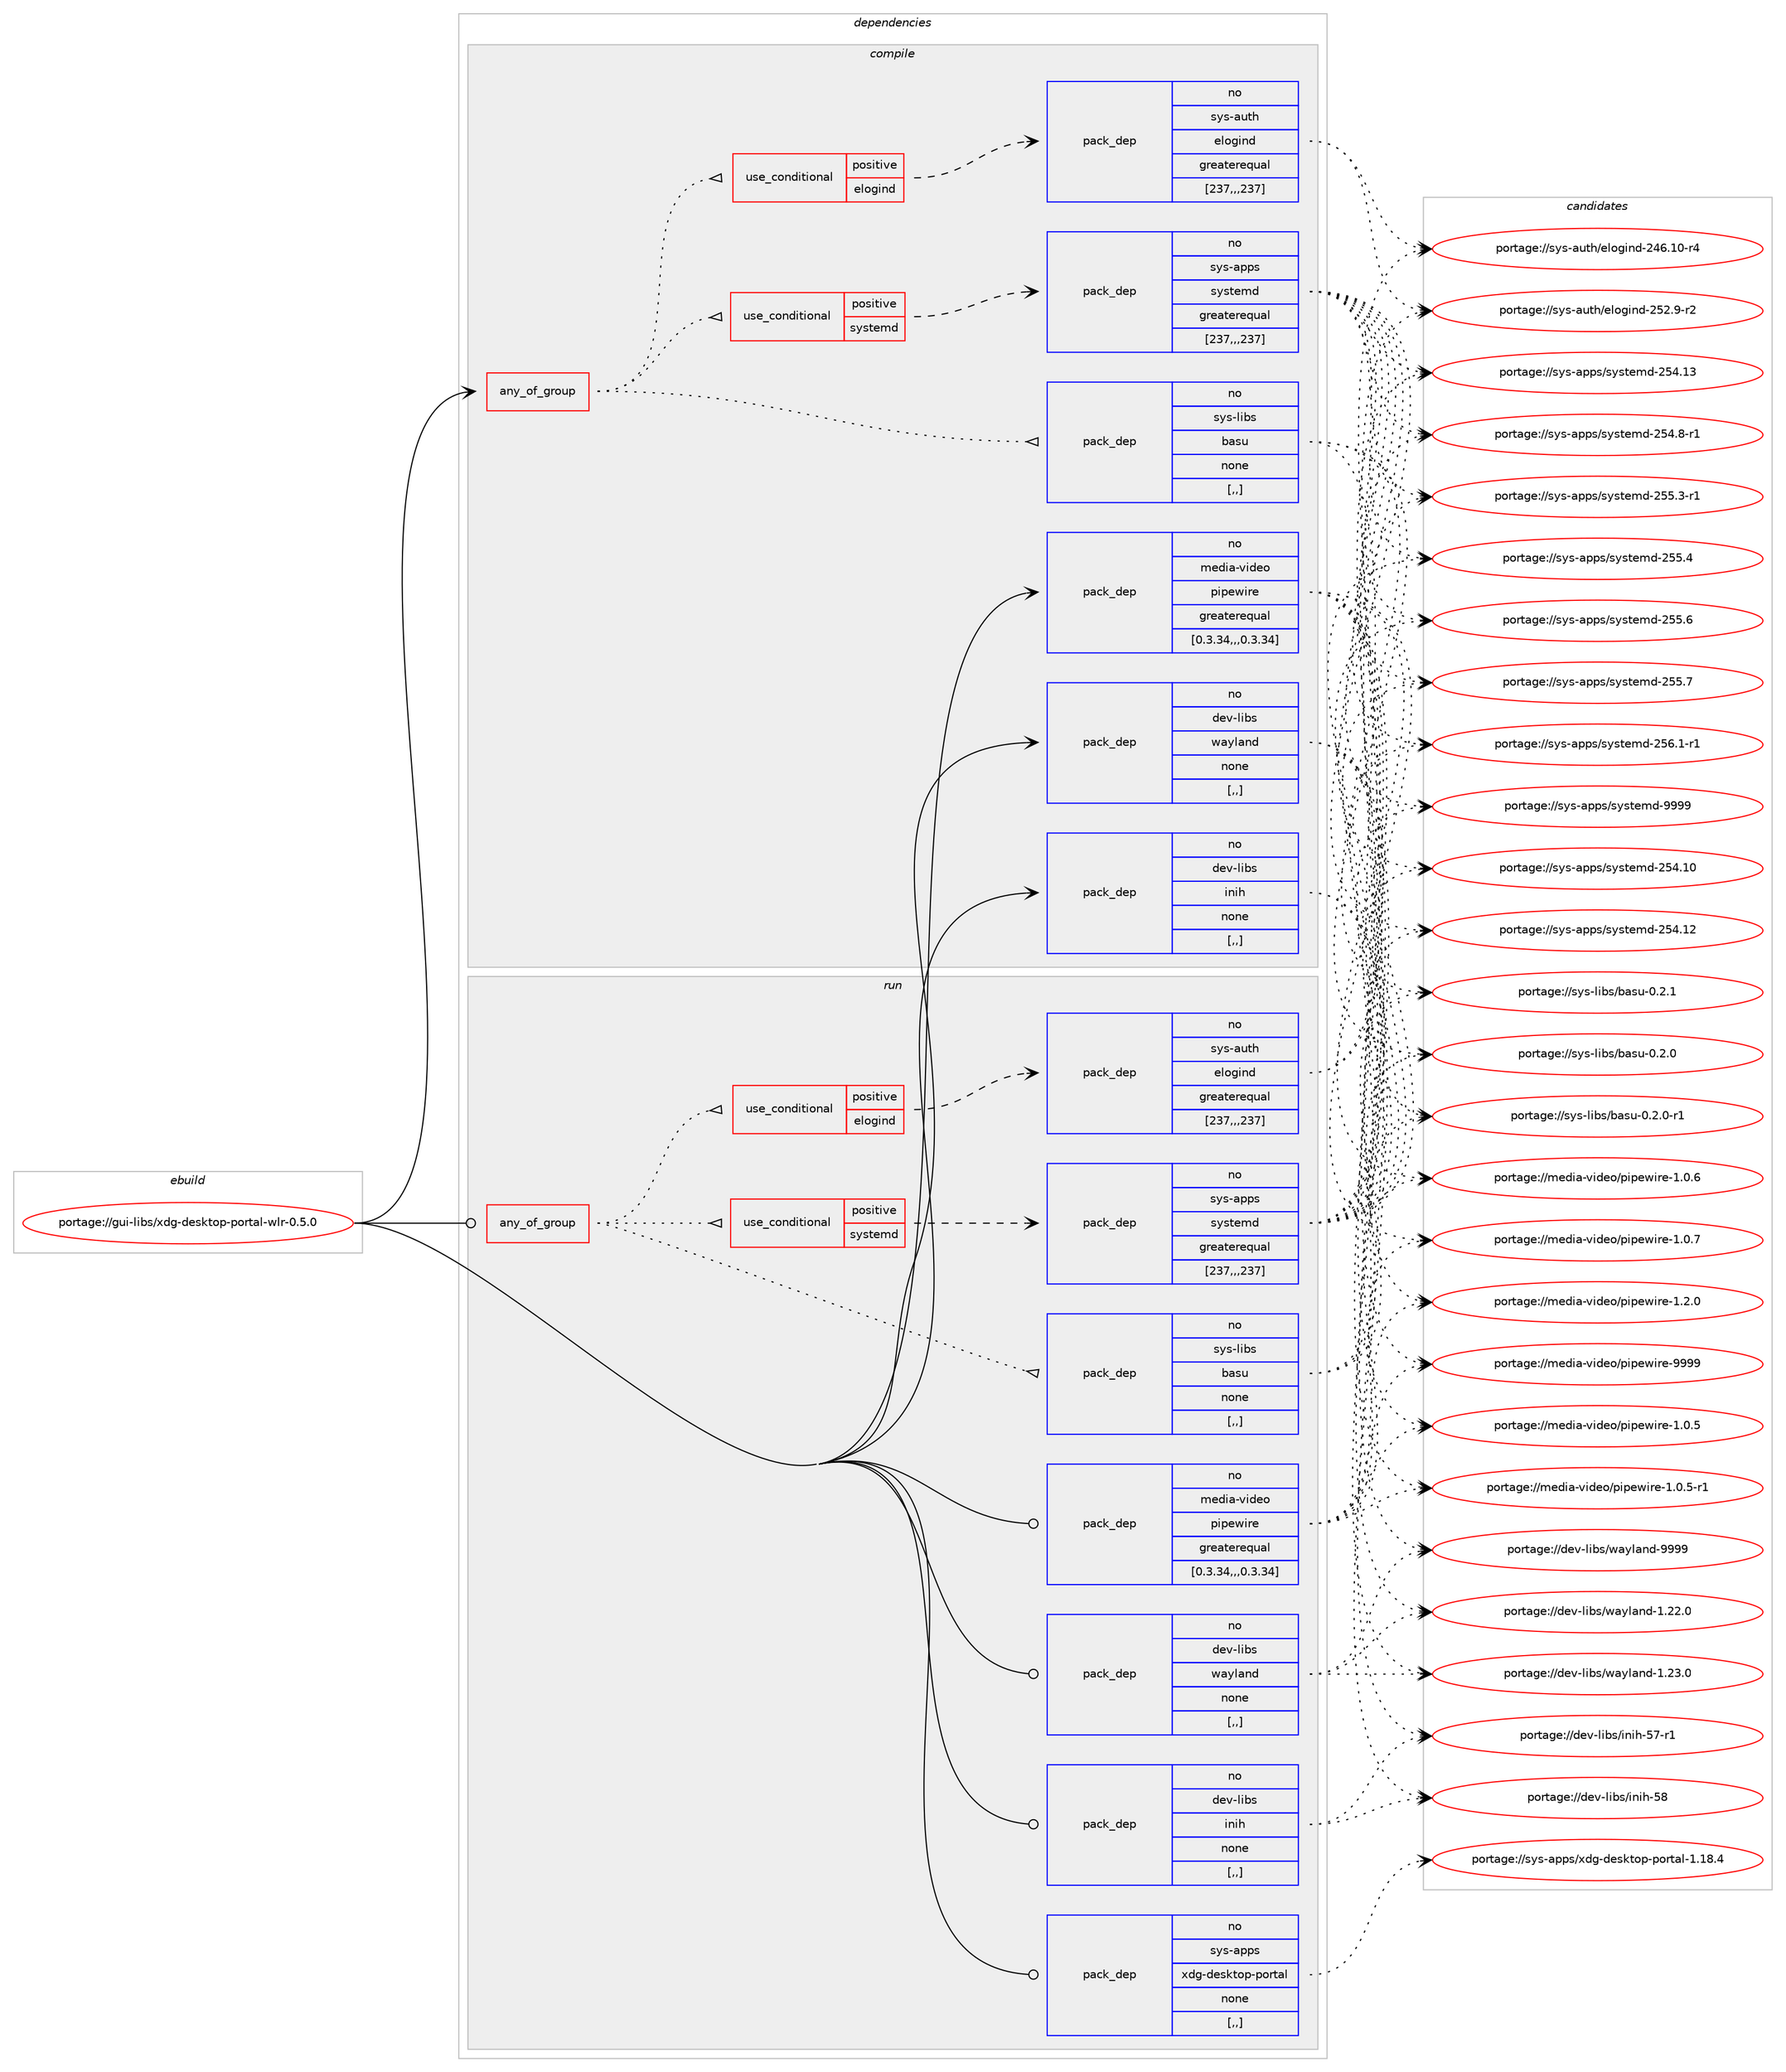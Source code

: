 digraph prolog {

# *************
# Graph options
# *************

newrank=true;
concentrate=true;
compound=true;
graph [rankdir=LR,fontname=Helvetica,fontsize=10,ranksep=1.5];#, ranksep=2.5, nodesep=0.2];
edge  [arrowhead=vee];
node  [fontname=Helvetica,fontsize=10];

# **********
# The ebuild
# **********

subgraph cluster_leftcol {
color=gray;
rank=same;
label=<<i>ebuild</i>>;
id [label="portage://gui-libs/xdg-desktop-portal-wlr-0.5.0", color=red, width=4, href="../gui-libs/xdg-desktop-portal-wlr-0.5.0.svg"];
}

# ****************
# The dependencies
# ****************

subgraph cluster_midcol {
color=gray;
label=<<i>dependencies</i>>;
subgraph cluster_compile {
fillcolor="#eeeeee";
style=filled;
label=<<i>compile</i>>;
subgraph any1416 {
dependency239897 [label=<<TABLE BORDER="0" CELLBORDER="1" CELLSPACING="0" CELLPADDING="4"><TR><TD CELLPADDING="10">any_of_group</TD></TR></TABLE>>, shape=none, color=red];subgraph cond65176 {
dependency239898 [label=<<TABLE BORDER="0" CELLBORDER="1" CELLSPACING="0" CELLPADDING="4"><TR><TD ROWSPAN="3" CELLPADDING="10">use_conditional</TD></TR><TR><TD>positive</TD></TR><TR><TD>systemd</TD></TR></TABLE>>, shape=none, color=red];
subgraph pack173153 {
dependency239899 [label=<<TABLE BORDER="0" CELLBORDER="1" CELLSPACING="0" CELLPADDING="4" WIDTH="220"><TR><TD ROWSPAN="6" CELLPADDING="30">pack_dep</TD></TR><TR><TD WIDTH="110">no</TD></TR><TR><TD>sys-apps</TD></TR><TR><TD>systemd</TD></TR><TR><TD>greaterequal</TD></TR><TR><TD>[237,,,237]</TD></TR></TABLE>>, shape=none, color=blue];
}
dependency239898:e -> dependency239899:w [weight=20,style="dashed",arrowhead="vee"];
}
dependency239897:e -> dependency239898:w [weight=20,style="dotted",arrowhead="oinv"];
subgraph cond65177 {
dependency239900 [label=<<TABLE BORDER="0" CELLBORDER="1" CELLSPACING="0" CELLPADDING="4"><TR><TD ROWSPAN="3" CELLPADDING="10">use_conditional</TD></TR><TR><TD>positive</TD></TR><TR><TD>elogind</TD></TR></TABLE>>, shape=none, color=red];
subgraph pack173154 {
dependency239901 [label=<<TABLE BORDER="0" CELLBORDER="1" CELLSPACING="0" CELLPADDING="4" WIDTH="220"><TR><TD ROWSPAN="6" CELLPADDING="30">pack_dep</TD></TR><TR><TD WIDTH="110">no</TD></TR><TR><TD>sys-auth</TD></TR><TR><TD>elogind</TD></TR><TR><TD>greaterequal</TD></TR><TR><TD>[237,,,237]</TD></TR></TABLE>>, shape=none, color=blue];
}
dependency239900:e -> dependency239901:w [weight=20,style="dashed",arrowhead="vee"];
}
dependency239897:e -> dependency239900:w [weight=20,style="dotted",arrowhead="oinv"];
subgraph pack173155 {
dependency239902 [label=<<TABLE BORDER="0" CELLBORDER="1" CELLSPACING="0" CELLPADDING="4" WIDTH="220"><TR><TD ROWSPAN="6" CELLPADDING="30">pack_dep</TD></TR><TR><TD WIDTH="110">no</TD></TR><TR><TD>sys-libs</TD></TR><TR><TD>basu</TD></TR><TR><TD>none</TD></TR><TR><TD>[,,]</TD></TR></TABLE>>, shape=none, color=blue];
}
dependency239897:e -> dependency239902:w [weight=20,style="dotted",arrowhead="oinv"];
}
id:e -> dependency239897:w [weight=20,style="solid",arrowhead="vee"];
subgraph pack173156 {
dependency239903 [label=<<TABLE BORDER="0" CELLBORDER="1" CELLSPACING="0" CELLPADDING="4" WIDTH="220"><TR><TD ROWSPAN="6" CELLPADDING="30">pack_dep</TD></TR><TR><TD WIDTH="110">no</TD></TR><TR><TD>dev-libs</TD></TR><TR><TD>inih</TD></TR><TR><TD>none</TD></TR><TR><TD>[,,]</TD></TR></TABLE>>, shape=none, color=blue];
}
id:e -> dependency239903:w [weight=20,style="solid",arrowhead="vee"];
subgraph pack173157 {
dependency239904 [label=<<TABLE BORDER="0" CELLBORDER="1" CELLSPACING="0" CELLPADDING="4" WIDTH="220"><TR><TD ROWSPAN="6" CELLPADDING="30">pack_dep</TD></TR><TR><TD WIDTH="110">no</TD></TR><TR><TD>dev-libs</TD></TR><TR><TD>wayland</TD></TR><TR><TD>none</TD></TR><TR><TD>[,,]</TD></TR></TABLE>>, shape=none, color=blue];
}
id:e -> dependency239904:w [weight=20,style="solid",arrowhead="vee"];
subgraph pack173158 {
dependency239905 [label=<<TABLE BORDER="0" CELLBORDER="1" CELLSPACING="0" CELLPADDING="4" WIDTH="220"><TR><TD ROWSPAN="6" CELLPADDING="30">pack_dep</TD></TR><TR><TD WIDTH="110">no</TD></TR><TR><TD>media-video</TD></TR><TR><TD>pipewire</TD></TR><TR><TD>greaterequal</TD></TR><TR><TD>[0.3.34,,,0.3.34]</TD></TR></TABLE>>, shape=none, color=blue];
}
id:e -> dependency239905:w [weight=20,style="solid",arrowhead="vee"];
}
subgraph cluster_compileandrun {
fillcolor="#eeeeee";
style=filled;
label=<<i>compile and run</i>>;
}
subgraph cluster_run {
fillcolor="#eeeeee";
style=filled;
label=<<i>run</i>>;
subgraph any1417 {
dependency239906 [label=<<TABLE BORDER="0" CELLBORDER="1" CELLSPACING="0" CELLPADDING="4"><TR><TD CELLPADDING="10">any_of_group</TD></TR></TABLE>>, shape=none, color=red];subgraph cond65178 {
dependency239907 [label=<<TABLE BORDER="0" CELLBORDER="1" CELLSPACING="0" CELLPADDING="4"><TR><TD ROWSPAN="3" CELLPADDING="10">use_conditional</TD></TR><TR><TD>positive</TD></TR><TR><TD>systemd</TD></TR></TABLE>>, shape=none, color=red];
subgraph pack173159 {
dependency239908 [label=<<TABLE BORDER="0" CELLBORDER="1" CELLSPACING="0" CELLPADDING="4" WIDTH="220"><TR><TD ROWSPAN="6" CELLPADDING="30">pack_dep</TD></TR><TR><TD WIDTH="110">no</TD></TR><TR><TD>sys-apps</TD></TR><TR><TD>systemd</TD></TR><TR><TD>greaterequal</TD></TR><TR><TD>[237,,,237]</TD></TR></TABLE>>, shape=none, color=blue];
}
dependency239907:e -> dependency239908:w [weight=20,style="dashed",arrowhead="vee"];
}
dependency239906:e -> dependency239907:w [weight=20,style="dotted",arrowhead="oinv"];
subgraph cond65179 {
dependency239909 [label=<<TABLE BORDER="0" CELLBORDER="1" CELLSPACING="0" CELLPADDING="4"><TR><TD ROWSPAN="3" CELLPADDING="10">use_conditional</TD></TR><TR><TD>positive</TD></TR><TR><TD>elogind</TD></TR></TABLE>>, shape=none, color=red];
subgraph pack173160 {
dependency239910 [label=<<TABLE BORDER="0" CELLBORDER="1" CELLSPACING="0" CELLPADDING="4" WIDTH="220"><TR><TD ROWSPAN="6" CELLPADDING="30">pack_dep</TD></TR><TR><TD WIDTH="110">no</TD></TR><TR><TD>sys-auth</TD></TR><TR><TD>elogind</TD></TR><TR><TD>greaterequal</TD></TR><TR><TD>[237,,,237]</TD></TR></TABLE>>, shape=none, color=blue];
}
dependency239909:e -> dependency239910:w [weight=20,style="dashed",arrowhead="vee"];
}
dependency239906:e -> dependency239909:w [weight=20,style="dotted",arrowhead="oinv"];
subgraph pack173161 {
dependency239911 [label=<<TABLE BORDER="0" CELLBORDER="1" CELLSPACING="0" CELLPADDING="4" WIDTH="220"><TR><TD ROWSPAN="6" CELLPADDING="30">pack_dep</TD></TR><TR><TD WIDTH="110">no</TD></TR><TR><TD>sys-libs</TD></TR><TR><TD>basu</TD></TR><TR><TD>none</TD></TR><TR><TD>[,,]</TD></TR></TABLE>>, shape=none, color=blue];
}
dependency239906:e -> dependency239911:w [weight=20,style="dotted",arrowhead="oinv"];
}
id:e -> dependency239906:w [weight=20,style="solid",arrowhead="odot"];
subgraph pack173162 {
dependency239912 [label=<<TABLE BORDER="0" CELLBORDER="1" CELLSPACING="0" CELLPADDING="4" WIDTH="220"><TR><TD ROWSPAN="6" CELLPADDING="30">pack_dep</TD></TR><TR><TD WIDTH="110">no</TD></TR><TR><TD>dev-libs</TD></TR><TR><TD>inih</TD></TR><TR><TD>none</TD></TR><TR><TD>[,,]</TD></TR></TABLE>>, shape=none, color=blue];
}
id:e -> dependency239912:w [weight=20,style="solid",arrowhead="odot"];
subgraph pack173163 {
dependency239913 [label=<<TABLE BORDER="0" CELLBORDER="1" CELLSPACING="0" CELLPADDING="4" WIDTH="220"><TR><TD ROWSPAN="6" CELLPADDING="30">pack_dep</TD></TR><TR><TD WIDTH="110">no</TD></TR><TR><TD>dev-libs</TD></TR><TR><TD>wayland</TD></TR><TR><TD>none</TD></TR><TR><TD>[,,]</TD></TR></TABLE>>, shape=none, color=blue];
}
id:e -> dependency239913:w [weight=20,style="solid",arrowhead="odot"];
subgraph pack173164 {
dependency239914 [label=<<TABLE BORDER="0" CELLBORDER="1" CELLSPACING="0" CELLPADDING="4" WIDTH="220"><TR><TD ROWSPAN="6" CELLPADDING="30">pack_dep</TD></TR><TR><TD WIDTH="110">no</TD></TR><TR><TD>media-video</TD></TR><TR><TD>pipewire</TD></TR><TR><TD>greaterequal</TD></TR><TR><TD>[0.3.34,,,0.3.34]</TD></TR></TABLE>>, shape=none, color=blue];
}
id:e -> dependency239914:w [weight=20,style="solid",arrowhead="odot"];
subgraph pack173165 {
dependency239915 [label=<<TABLE BORDER="0" CELLBORDER="1" CELLSPACING="0" CELLPADDING="4" WIDTH="220"><TR><TD ROWSPAN="6" CELLPADDING="30">pack_dep</TD></TR><TR><TD WIDTH="110">no</TD></TR><TR><TD>sys-apps</TD></TR><TR><TD>xdg-desktop-portal</TD></TR><TR><TD>none</TD></TR><TR><TD>[,,]</TD></TR></TABLE>>, shape=none, color=blue];
}
id:e -> dependency239915:w [weight=20,style="solid",arrowhead="odot"];
}
}

# **************
# The candidates
# **************

subgraph cluster_choices {
rank=same;
color=gray;
label=<<i>candidates</i>>;

subgraph choice173153 {
color=black;
nodesep=1;
choice11512111545971121121154711512111511610110910045505352464948 [label="portage://sys-apps/systemd-254.10", color=red, width=4,href="../sys-apps/systemd-254.10.svg"];
choice11512111545971121121154711512111511610110910045505352464950 [label="portage://sys-apps/systemd-254.12", color=red, width=4,href="../sys-apps/systemd-254.12.svg"];
choice11512111545971121121154711512111511610110910045505352464951 [label="portage://sys-apps/systemd-254.13", color=red, width=4,href="../sys-apps/systemd-254.13.svg"];
choice1151211154597112112115471151211151161011091004550535246564511449 [label="portage://sys-apps/systemd-254.8-r1", color=red, width=4,href="../sys-apps/systemd-254.8-r1.svg"];
choice1151211154597112112115471151211151161011091004550535346514511449 [label="portage://sys-apps/systemd-255.3-r1", color=red, width=4,href="../sys-apps/systemd-255.3-r1.svg"];
choice115121115459711211211547115121115116101109100455053534652 [label="portage://sys-apps/systemd-255.4", color=red, width=4,href="../sys-apps/systemd-255.4.svg"];
choice115121115459711211211547115121115116101109100455053534654 [label="portage://sys-apps/systemd-255.6", color=red, width=4,href="../sys-apps/systemd-255.6.svg"];
choice115121115459711211211547115121115116101109100455053534655 [label="portage://sys-apps/systemd-255.7", color=red, width=4,href="../sys-apps/systemd-255.7.svg"];
choice1151211154597112112115471151211151161011091004550535446494511449 [label="portage://sys-apps/systemd-256.1-r1", color=red, width=4,href="../sys-apps/systemd-256.1-r1.svg"];
choice1151211154597112112115471151211151161011091004557575757 [label="portage://sys-apps/systemd-9999", color=red, width=4,href="../sys-apps/systemd-9999.svg"];
dependency239899:e -> choice11512111545971121121154711512111511610110910045505352464948:w [style=dotted,weight="100"];
dependency239899:e -> choice11512111545971121121154711512111511610110910045505352464950:w [style=dotted,weight="100"];
dependency239899:e -> choice11512111545971121121154711512111511610110910045505352464951:w [style=dotted,weight="100"];
dependency239899:e -> choice1151211154597112112115471151211151161011091004550535246564511449:w [style=dotted,weight="100"];
dependency239899:e -> choice1151211154597112112115471151211151161011091004550535346514511449:w [style=dotted,weight="100"];
dependency239899:e -> choice115121115459711211211547115121115116101109100455053534652:w [style=dotted,weight="100"];
dependency239899:e -> choice115121115459711211211547115121115116101109100455053534654:w [style=dotted,weight="100"];
dependency239899:e -> choice115121115459711211211547115121115116101109100455053534655:w [style=dotted,weight="100"];
dependency239899:e -> choice1151211154597112112115471151211151161011091004550535446494511449:w [style=dotted,weight="100"];
dependency239899:e -> choice1151211154597112112115471151211151161011091004557575757:w [style=dotted,weight="100"];
}
subgraph choice173154 {
color=black;
nodesep=1;
choice115121115459711711610447101108111103105110100455052544649484511452 [label="portage://sys-auth/elogind-246.10-r4", color=red, width=4,href="../sys-auth/elogind-246.10-r4.svg"];
choice1151211154597117116104471011081111031051101004550535046574511450 [label="portage://sys-auth/elogind-252.9-r2", color=red, width=4,href="../sys-auth/elogind-252.9-r2.svg"];
dependency239901:e -> choice115121115459711711610447101108111103105110100455052544649484511452:w [style=dotted,weight="100"];
dependency239901:e -> choice1151211154597117116104471011081111031051101004550535046574511450:w [style=dotted,weight="100"];
}
subgraph choice173155 {
color=black;
nodesep=1;
choice1151211154510810598115479897115117454846504648 [label="portage://sys-libs/basu-0.2.0", color=red, width=4,href="../sys-libs/basu-0.2.0.svg"];
choice11512111545108105981154798971151174548465046484511449 [label="portage://sys-libs/basu-0.2.0-r1", color=red, width=4,href="../sys-libs/basu-0.2.0-r1.svg"];
choice1151211154510810598115479897115117454846504649 [label="portage://sys-libs/basu-0.2.1", color=red, width=4,href="../sys-libs/basu-0.2.1.svg"];
dependency239902:e -> choice1151211154510810598115479897115117454846504648:w [style=dotted,weight="100"];
dependency239902:e -> choice11512111545108105981154798971151174548465046484511449:w [style=dotted,weight="100"];
dependency239902:e -> choice1151211154510810598115479897115117454846504649:w [style=dotted,weight="100"];
}
subgraph choice173156 {
color=black;
nodesep=1;
choice1001011184510810598115471051101051044553554511449 [label="portage://dev-libs/inih-57-r1", color=red, width=4,href="../dev-libs/inih-57-r1.svg"];
choice100101118451081059811547105110105104455356 [label="portage://dev-libs/inih-58", color=red, width=4,href="../dev-libs/inih-58.svg"];
dependency239903:e -> choice1001011184510810598115471051101051044553554511449:w [style=dotted,weight="100"];
dependency239903:e -> choice100101118451081059811547105110105104455356:w [style=dotted,weight="100"];
}
subgraph choice173157 {
color=black;
nodesep=1;
choice100101118451081059811547119971211089711010045494650504648 [label="portage://dev-libs/wayland-1.22.0", color=red, width=4,href="../dev-libs/wayland-1.22.0.svg"];
choice100101118451081059811547119971211089711010045494650514648 [label="portage://dev-libs/wayland-1.23.0", color=red, width=4,href="../dev-libs/wayland-1.23.0.svg"];
choice10010111845108105981154711997121108971101004557575757 [label="portage://dev-libs/wayland-9999", color=red, width=4,href="../dev-libs/wayland-9999.svg"];
dependency239904:e -> choice100101118451081059811547119971211089711010045494650504648:w [style=dotted,weight="100"];
dependency239904:e -> choice100101118451081059811547119971211089711010045494650514648:w [style=dotted,weight="100"];
dependency239904:e -> choice10010111845108105981154711997121108971101004557575757:w [style=dotted,weight="100"];
}
subgraph choice173158 {
color=black;
nodesep=1;
choice109101100105974511810510010111147112105112101119105114101454946484653 [label="portage://media-video/pipewire-1.0.5", color=red, width=4,href="../media-video/pipewire-1.0.5.svg"];
choice1091011001059745118105100101111471121051121011191051141014549464846534511449 [label="portage://media-video/pipewire-1.0.5-r1", color=red, width=4,href="../media-video/pipewire-1.0.5-r1.svg"];
choice109101100105974511810510010111147112105112101119105114101454946484654 [label="portage://media-video/pipewire-1.0.6", color=red, width=4,href="../media-video/pipewire-1.0.6.svg"];
choice109101100105974511810510010111147112105112101119105114101454946484655 [label="portage://media-video/pipewire-1.0.7", color=red, width=4,href="../media-video/pipewire-1.0.7.svg"];
choice109101100105974511810510010111147112105112101119105114101454946504648 [label="portage://media-video/pipewire-1.2.0", color=red, width=4,href="../media-video/pipewire-1.2.0.svg"];
choice1091011001059745118105100101111471121051121011191051141014557575757 [label="portage://media-video/pipewire-9999", color=red, width=4,href="../media-video/pipewire-9999.svg"];
dependency239905:e -> choice109101100105974511810510010111147112105112101119105114101454946484653:w [style=dotted,weight="100"];
dependency239905:e -> choice1091011001059745118105100101111471121051121011191051141014549464846534511449:w [style=dotted,weight="100"];
dependency239905:e -> choice109101100105974511810510010111147112105112101119105114101454946484654:w [style=dotted,weight="100"];
dependency239905:e -> choice109101100105974511810510010111147112105112101119105114101454946484655:w [style=dotted,weight="100"];
dependency239905:e -> choice109101100105974511810510010111147112105112101119105114101454946504648:w [style=dotted,weight="100"];
dependency239905:e -> choice1091011001059745118105100101111471121051121011191051141014557575757:w [style=dotted,weight="100"];
}
subgraph choice173159 {
color=black;
nodesep=1;
choice11512111545971121121154711512111511610110910045505352464948 [label="portage://sys-apps/systemd-254.10", color=red, width=4,href="../sys-apps/systemd-254.10.svg"];
choice11512111545971121121154711512111511610110910045505352464950 [label="portage://sys-apps/systemd-254.12", color=red, width=4,href="../sys-apps/systemd-254.12.svg"];
choice11512111545971121121154711512111511610110910045505352464951 [label="portage://sys-apps/systemd-254.13", color=red, width=4,href="../sys-apps/systemd-254.13.svg"];
choice1151211154597112112115471151211151161011091004550535246564511449 [label="portage://sys-apps/systemd-254.8-r1", color=red, width=4,href="../sys-apps/systemd-254.8-r1.svg"];
choice1151211154597112112115471151211151161011091004550535346514511449 [label="portage://sys-apps/systemd-255.3-r1", color=red, width=4,href="../sys-apps/systemd-255.3-r1.svg"];
choice115121115459711211211547115121115116101109100455053534652 [label="portage://sys-apps/systemd-255.4", color=red, width=4,href="../sys-apps/systemd-255.4.svg"];
choice115121115459711211211547115121115116101109100455053534654 [label="portage://sys-apps/systemd-255.6", color=red, width=4,href="../sys-apps/systemd-255.6.svg"];
choice115121115459711211211547115121115116101109100455053534655 [label="portage://sys-apps/systemd-255.7", color=red, width=4,href="../sys-apps/systemd-255.7.svg"];
choice1151211154597112112115471151211151161011091004550535446494511449 [label="portage://sys-apps/systemd-256.1-r1", color=red, width=4,href="../sys-apps/systemd-256.1-r1.svg"];
choice1151211154597112112115471151211151161011091004557575757 [label="portage://sys-apps/systemd-9999", color=red, width=4,href="../sys-apps/systemd-9999.svg"];
dependency239908:e -> choice11512111545971121121154711512111511610110910045505352464948:w [style=dotted,weight="100"];
dependency239908:e -> choice11512111545971121121154711512111511610110910045505352464950:w [style=dotted,weight="100"];
dependency239908:e -> choice11512111545971121121154711512111511610110910045505352464951:w [style=dotted,weight="100"];
dependency239908:e -> choice1151211154597112112115471151211151161011091004550535246564511449:w [style=dotted,weight="100"];
dependency239908:e -> choice1151211154597112112115471151211151161011091004550535346514511449:w [style=dotted,weight="100"];
dependency239908:e -> choice115121115459711211211547115121115116101109100455053534652:w [style=dotted,weight="100"];
dependency239908:e -> choice115121115459711211211547115121115116101109100455053534654:w [style=dotted,weight="100"];
dependency239908:e -> choice115121115459711211211547115121115116101109100455053534655:w [style=dotted,weight="100"];
dependency239908:e -> choice1151211154597112112115471151211151161011091004550535446494511449:w [style=dotted,weight="100"];
dependency239908:e -> choice1151211154597112112115471151211151161011091004557575757:w [style=dotted,weight="100"];
}
subgraph choice173160 {
color=black;
nodesep=1;
choice115121115459711711610447101108111103105110100455052544649484511452 [label="portage://sys-auth/elogind-246.10-r4", color=red, width=4,href="../sys-auth/elogind-246.10-r4.svg"];
choice1151211154597117116104471011081111031051101004550535046574511450 [label="portage://sys-auth/elogind-252.9-r2", color=red, width=4,href="../sys-auth/elogind-252.9-r2.svg"];
dependency239910:e -> choice115121115459711711610447101108111103105110100455052544649484511452:w [style=dotted,weight="100"];
dependency239910:e -> choice1151211154597117116104471011081111031051101004550535046574511450:w [style=dotted,weight="100"];
}
subgraph choice173161 {
color=black;
nodesep=1;
choice1151211154510810598115479897115117454846504648 [label="portage://sys-libs/basu-0.2.0", color=red, width=4,href="../sys-libs/basu-0.2.0.svg"];
choice11512111545108105981154798971151174548465046484511449 [label="portage://sys-libs/basu-0.2.0-r1", color=red, width=4,href="../sys-libs/basu-0.2.0-r1.svg"];
choice1151211154510810598115479897115117454846504649 [label="portage://sys-libs/basu-0.2.1", color=red, width=4,href="../sys-libs/basu-0.2.1.svg"];
dependency239911:e -> choice1151211154510810598115479897115117454846504648:w [style=dotted,weight="100"];
dependency239911:e -> choice11512111545108105981154798971151174548465046484511449:w [style=dotted,weight="100"];
dependency239911:e -> choice1151211154510810598115479897115117454846504649:w [style=dotted,weight="100"];
}
subgraph choice173162 {
color=black;
nodesep=1;
choice1001011184510810598115471051101051044553554511449 [label="portage://dev-libs/inih-57-r1", color=red, width=4,href="../dev-libs/inih-57-r1.svg"];
choice100101118451081059811547105110105104455356 [label="portage://dev-libs/inih-58", color=red, width=4,href="../dev-libs/inih-58.svg"];
dependency239912:e -> choice1001011184510810598115471051101051044553554511449:w [style=dotted,weight="100"];
dependency239912:e -> choice100101118451081059811547105110105104455356:w [style=dotted,weight="100"];
}
subgraph choice173163 {
color=black;
nodesep=1;
choice100101118451081059811547119971211089711010045494650504648 [label="portage://dev-libs/wayland-1.22.0", color=red, width=4,href="../dev-libs/wayland-1.22.0.svg"];
choice100101118451081059811547119971211089711010045494650514648 [label="portage://dev-libs/wayland-1.23.0", color=red, width=4,href="../dev-libs/wayland-1.23.0.svg"];
choice10010111845108105981154711997121108971101004557575757 [label="portage://dev-libs/wayland-9999", color=red, width=4,href="../dev-libs/wayland-9999.svg"];
dependency239913:e -> choice100101118451081059811547119971211089711010045494650504648:w [style=dotted,weight="100"];
dependency239913:e -> choice100101118451081059811547119971211089711010045494650514648:w [style=dotted,weight="100"];
dependency239913:e -> choice10010111845108105981154711997121108971101004557575757:w [style=dotted,weight="100"];
}
subgraph choice173164 {
color=black;
nodesep=1;
choice109101100105974511810510010111147112105112101119105114101454946484653 [label="portage://media-video/pipewire-1.0.5", color=red, width=4,href="../media-video/pipewire-1.0.5.svg"];
choice1091011001059745118105100101111471121051121011191051141014549464846534511449 [label="portage://media-video/pipewire-1.0.5-r1", color=red, width=4,href="../media-video/pipewire-1.0.5-r1.svg"];
choice109101100105974511810510010111147112105112101119105114101454946484654 [label="portage://media-video/pipewire-1.0.6", color=red, width=4,href="../media-video/pipewire-1.0.6.svg"];
choice109101100105974511810510010111147112105112101119105114101454946484655 [label="portage://media-video/pipewire-1.0.7", color=red, width=4,href="../media-video/pipewire-1.0.7.svg"];
choice109101100105974511810510010111147112105112101119105114101454946504648 [label="portage://media-video/pipewire-1.2.0", color=red, width=4,href="../media-video/pipewire-1.2.0.svg"];
choice1091011001059745118105100101111471121051121011191051141014557575757 [label="portage://media-video/pipewire-9999", color=red, width=4,href="../media-video/pipewire-9999.svg"];
dependency239914:e -> choice109101100105974511810510010111147112105112101119105114101454946484653:w [style=dotted,weight="100"];
dependency239914:e -> choice1091011001059745118105100101111471121051121011191051141014549464846534511449:w [style=dotted,weight="100"];
dependency239914:e -> choice109101100105974511810510010111147112105112101119105114101454946484654:w [style=dotted,weight="100"];
dependency239914:e -> choice109101100105974511810510010111147112105112101119105114101454946484655:w [style=dotted,weight="100"];
dependency239914:e -> choice109101100105974511810510010111147112105112101119105114101454946504648:w [style=dotted,weight="100"];
dependency239914:e -> choice1091011001059745118105100101111471121051121011191051141014557575757:w [style=dotted,weight="100"];
}
subgraph choice173165 {
color=black;
nodesep=1;
choice11512111545971121121154712010010345100101115107116111112451121111141169710845494649564652 [label="portage://sys-apps/xdg-desktop-portal-1.18.4", color=red, width=4,href="../sys-apps/xdg-desktop-portal-1.18.4.svg"];
dependency239915:e -> choice11512111545971121121154712010010345100101115107116111112451121111141169710845494649564652:w [style=dotted,weight="100"];
}
}

}
